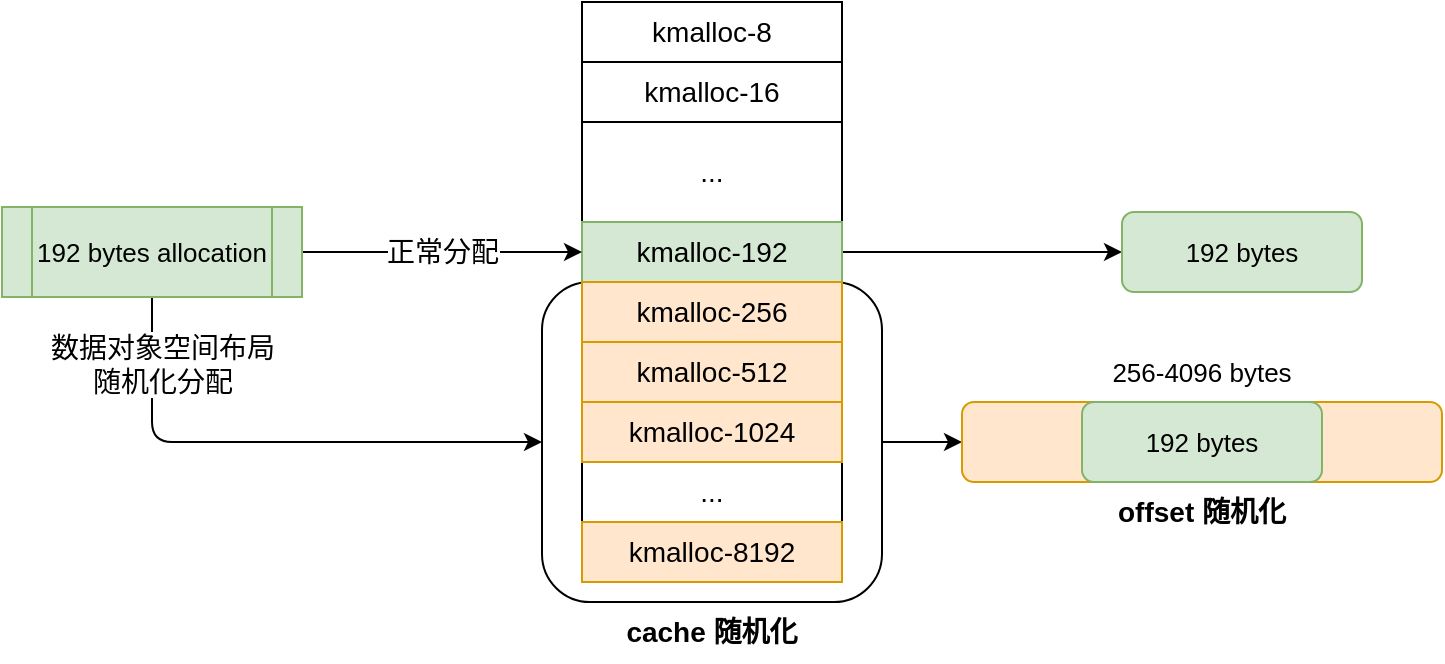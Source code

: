 <mxfile>
    <diagram id="K0k7RwDtXFhgpP6oytOD" name="Page-1">
        <mxGraphModel dx="1049" dy="453" grid="1" gridSize="10" guides="1" tooltips="1" connect="1" arrows="1" fold="1" page="1" pageScale="1" pageWidth="827" pageHeight="1169" math="0" shadow="0">
            <root>
                <mxCell id="0"/>
                <mxCell id="1" parent="0"/>
                <mxCell id="22" style="edgeStyle=orthogonalEdgeStyle;html=1;exitX=1;exitY=0.5;exitDx=0;exitDy=0;entryX=0;entryY=0.5;entryDx=0;entryDy=0;" parent="1" source="18" target="21" edge="1">
                    <mxGeometry relative="1" as="geometry"/>
                </mxCell>
                <mxCell id="18" value="" style="rounded=1;whiteSpace=wrap;html=1;" parent="1" vertex="1">
                    <mxGeometry x="280" y="250" width="170" height="160" as="geometry"/>
                </mxCell>
                <mxCell id="12" value="" style="rounded=0;whiteSpace=wrap;html=1;fontSize=14;" parent="1" vertex="1">
                    <mxGeometry x="300" y="160" width="130" height="240" as="geometry"/>
                </mxCell>
                <mxCell id="3" value="kmalloc-8" style="rounded=0;whiteSpace=wrap;html=1;fontSize=14;" parent="1" vertex="1">
                    <mxGeometry x="300" y="110" width="130" height="30" as="geometry"/>
                </mxCell>
                <mxCell id="4" value="kmalloc-16" style="rounded=0;whiteSpace=wrap;html=1;fontSize=14;" parent="1" vertex="1">
                    <mxGeometry x="300" y="140" width="130" height="30" as="geometry"/>
                </mxCell>
                <mxCell id="17" style="edgeStyle=none;html=1;exitX=1;exitY=0.5;exitDx=0;exitDy=0;entryX=0;entryY=0.5;entryDx=0;entryDy=0;" parent="1" source="5" target="15" edge="1">
                    <mxGeometry relative="1" as="geometry"/>
                </mxCell>
                <mxCell id="5" value="kmalloc-192" style="rounded=0;whiteSpace=wrap;html=1;fillColor=#d5e8d4;strokeColor=#82b366;fontSize=14;" parent="1" vertex="1">
                    <mxGeometry x="300" y="220" width="130" height="30" as="geometry"/>
                </mxCell>
                <mxCell id="6" value="kmalloc-256" style="rounded=0;whiteSpace=wrap;html=1;fillColor=#ffe6cc;strokeColor=#d79b00;fontSize=14;" parent="1" vertex="1">
                    <mxGeometry x="300" y="250" width="130" height="30" as="geometry"/>
                </mxCell>
                <mxCell id="7" value="kmalloc-512" style="rounded=0;whiteSpace=wrap;html=1;fillColor=#ffe6cc;strokeColor=#d79b00;fontSize=14;" parent="1" vertex="1">
                    <mxGeometry x="300" y="280" width="130" height="30" as="geometry"/>
                </mxCell>
                <mxCell id="8" value="kmalloc-8192" style="rounded=0;whiteSpace=wrap;html=1;fillColor=#ffe6cc;strokeColor=#d79b00;fontSize=14;" parent="1" vertex="1">
                    <mxGeometry x="300" y="370" width="130" height="30" as="geometry"/>
                </mxCell>
                <mxCell id="10" value="kmalloc-1024" style="rounded=0;whiteSpace=wrap;html=1;fillColor=#ffe6cc;strokeColor=#d79b00;fontSize=14;" parent="1" vertex="1">
                    <mxGeometry x="300" y="310" width="130" height="30" as="geometry"/>
                </mxCell>
                <mxCell id="14" value="&lt;font style=&quot;font-size: 14px&quot;&gt;正常分配&lt;/font&gt;" style="edgeStyle=none;html=1;exitX=1;exitY=0.5;exitDx=0;exitDy=0;entryX=0;entryY=0.5;entryDx=0;entryDy=0;" parent="1" source="13" target="5" edge="1">
                    <mxGeometry relative="1" as="geometry"/>
                </mxCell>
                <mxCell id="19" value="&lt;font style=&quot;font-size: 14px&quot;&gt;数据对象空间布局&lt;br&gt;随机化分配&lt;/font&gt;" style="edgeStyle=orthogonalEdgeStyle;html=1;exitX=0.5;exitY=1;exitDx=0;exitDy=0;entryX=0;entryY=0.5;entryDx=0;entryDy=0;" parent="1" source="13" target="18" edge="1">
                    <mxGeometry x="-0.761" y="5" relative="1" as="geometry">
                        <mxPoint y="1" as="offset"/>
                    </mxGeometry>
                </mxCell>
                <mxCell id="13" value="&lt;font style=&quot;font-size: 13px&quot;&gt;192 bytes allocation&lt;/font&gt;" style="shape=process;whiteSpace=wrap;html=1;backgroundOutline=1;fillColor=#d5e8d4;strokeColor=#82b366;" parent="1" vertex="1">
                    <mxGeometry x="10" y="212.5" width="150" height="45" as="geometry"/>
                </mxCell>
                <mxCell id="15" value="&lt;font style=&quot;font-size: 13px&quot;&gt;192 bytes&lt;/font&gt;" style="rounded=1;whiteSpace=wrap;html=1;fillColor=#d5e8d4;strokeColor=#82b366;" parent="1" vertex="1">
                    <mxGeometry x="570" y="215" width="120" height="40" as="geometry"/>
                </mxCell>
                <mxCell id="21" value="" style="rounded=1;whiteSpace=wrap;html=1;fillColor=#ffe6cc;strokeColor=#d79b00;" parent="1" vertex="1">
                    <mxGeometry x="490" y="310" width="240" height="40" as="geometry"/>
                </mxCell>
                <mxCell id="23" value="&lt;font style=&quot;font-size: 13px&quot;&gt;192 bytes&lt;/font&gt;" style="rounded=1;whiteSpace=wrap;html=1;fillColor=#d5e8d4;strokeColor=#82b366;" parent="1" vertex="1">
                    <mxGeometry x="550" y="310" width="120" height="40" as="geometry"/>
                </mxCell>
                <mxCell id="25" value="&lt;font style=&quot;font-size: 13px&quot;&gt;256-4096 bytes&lt;/font&gt;" style="text;html=1;strokeColor=none;fillColor=none;align=center;verticalAlign=middle;whiteSpace=wrap;rounded=0;" parent="1" vertex="1">
                    <mxGeometry x="540" y="280" width="140" height="30" as="geometry"/>
                </mxCell>
                <mxCell id="26" value="&lt;font style=&quot;font-size: 14px&quot;&gt;&lt;b&gt;cache 随机化&lt;/b&gt;&lt;/font&gt;" style="text;html=1;strokeColor=none;fillColor=none;align=center;verticalAlign=middle;whiteSpace=wrap;rounded=0;" parent="1" vertex="1">
                    <mxGeometry x="280" y="410" width="170" height="30" as="geometry"/>
                </mxCell>
                <mxCell id="27" value="&lt;font style=&quot;font-size: 14px&quot;&gt;&lt;b&gt;offset 随机化&lt;/b&gt;&lt;/font&gt;" style="text;html=1;strokeColor=none;fillColor=none;align=center;verticalAlign=middle;whiteSpace=wrap;rounded=0;" parent="1" vertex="1">
                    <mxGeometry x="520" y="350" width="180" height="30" as="geometry"/>
                </mxCell>
                <mxCell id="28" value="..." style="text;html=1;strokeColor=none;fillColor=none;align=center;verticalAlign=middle;whiteSpace=wrap;rounded=0;fontSize=14;" parent="1" vertex="1">
                    <mxGeometry x="335" y="180" width="60" height="30" as="geometry"/>
                </mxCell>
                <mxCell id="30" value="..." style="text;html=1;strokeColor=none;fillColor=none;align=center;verticalAlign=middle;whiteSpace=wrap;rounded=0;fontSize=14;" vertex="1" parent="1">
                    <mxGeometry x="335" y="340" width="60" height="30" as="geometry"/>
                </mxCell>
            </root>
        </mxGraphModel>
    </diagram>
</mxfile>